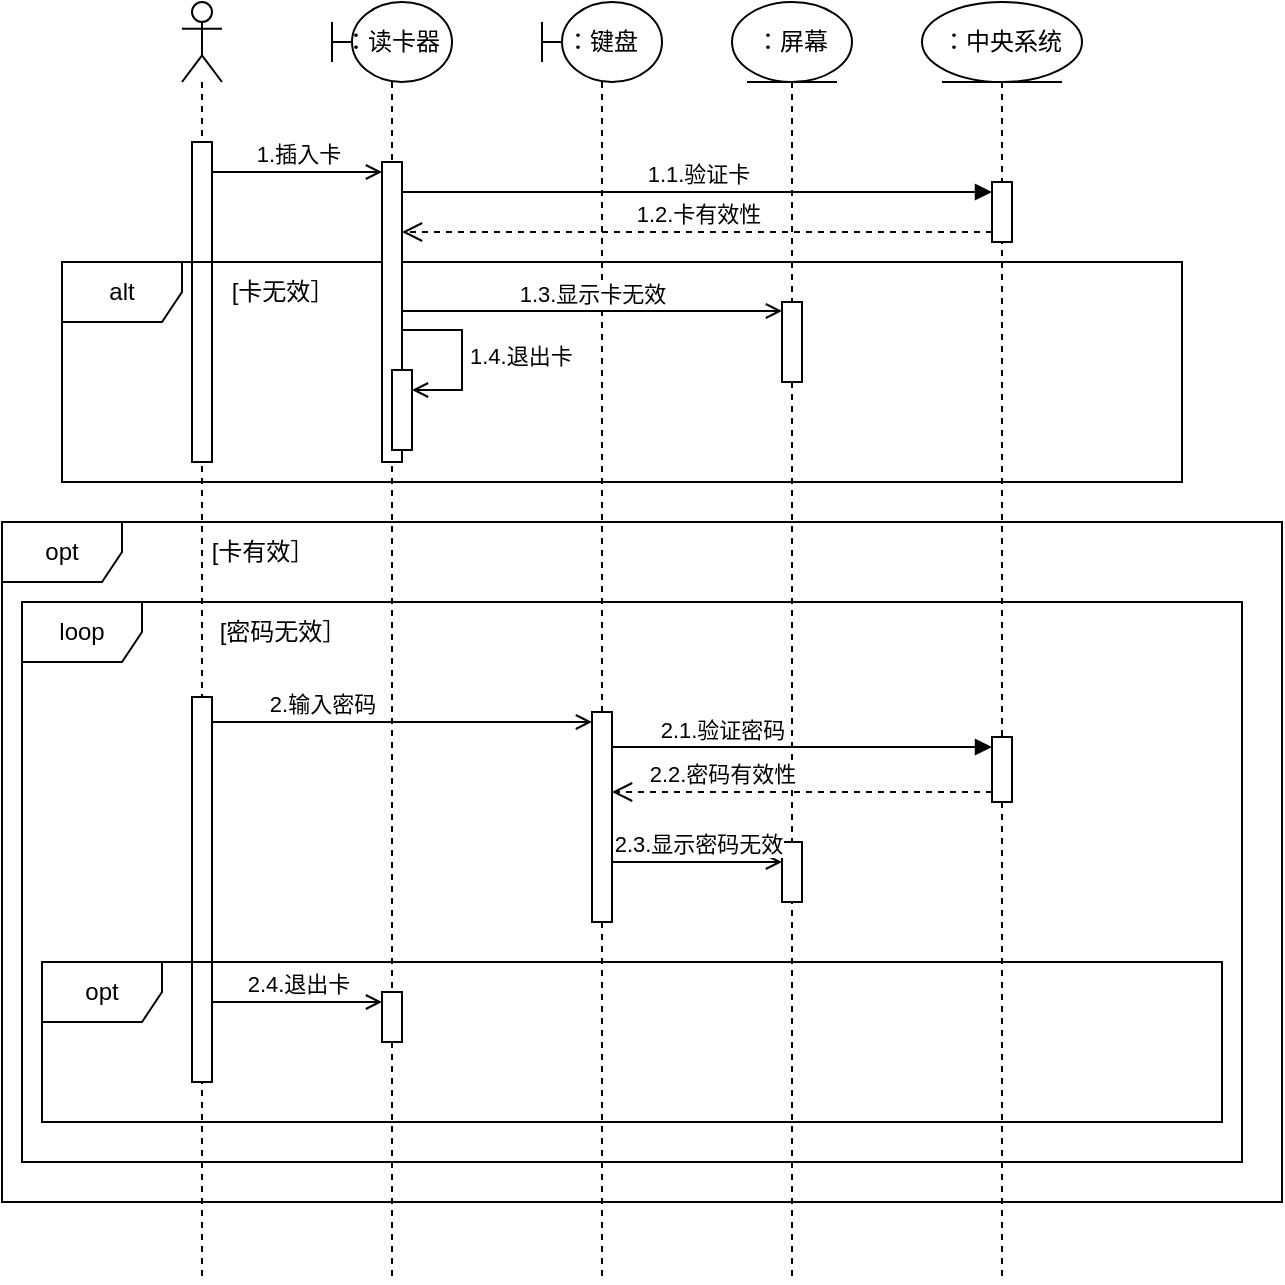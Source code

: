 <mxfile version="24.2.5" type="device">
  <diagram name="Page-1" id="2YBvvXClWsGukQMizWep">
    <mxGraphModel dx="1042" dy="569" grid="1" gridSize="10" guides="1" tooltips="1" connect="1" arrows="1" fold="1" page="1" pageScale="1" pageWidth="850" pageHeight="1100" math="0" shadow="0">
      <root>
        <mxCell id="0" />
        <mxCell id="1" parent="0" />
        <mxCell id="K95m7xeCuY_xFyISe_Le-14" value="" style="shape=umlLifeline;perimeter=lifelinePerimeter;whiteSpace=wrap;html=1;container=1;dropTarget=0;collapsible=0;recursiveResize=0;outlineConnect=0;portConstraint=eastwest;newEdgeStyle={&quot;curved&quot;:0,&quot;rounded&quot;:0};participant=umlActor;align=center;" parent="1" vertex="1">
          <mxGeometry x="90" y="80" width="20" height="640" as="geometry" />
        </mxCell>
        <mxCell id="K95m7xeCuY_xFyISe_Le-19" value="" style="html=1;points=[[0,0,0,0,5],[0,1,0,0,-5],[1,0,0,0,5],[1,1,0,0,-5]];perimeter=orthogonalPerimeter;outlineConnect=0;targetShapes=umlLifeline;portConstraint=eastwest;newEdgeStyle={&quot;curved&quot;:0,&quot;rounded&quot;:0};" parent="K95m7xeCuY_xFyISe_Le-14" vertex="1">
          <mxGeometry x="5" y="70" width="10" height="160" as="geometry" />
        </mxCell>
        <mxCell id="K95m7xeCuY_xFyISe_Le-63" value="" style="html=1;points=[[0,0,0,0,5],[0,1,0,0,-5],[1,0,0,0,5],[1,1,0,0,-5]];perimeter=orthogonalPerimeter;outlineConnect=0;targetShapes=umlLifeline;portConstraint=eastwest;newEdgeStyle={&quot;curved&quot;:0,&quot;rounded&quot;:0};" parent="K95m7xeCuY_xFyISe_Le-14" vertex="1">
          <mxGeometry x="5" y="347.5" width="10" height="192.5" as="geometry" />
        </mxCell>
        <mxCell id="K95m7xeCuY_xFyISe_Le-16" value="：键盘" style="shape=umlLifeline;perimeter=lifelinePerimeter;whiteSpace=wrap;html=1;container=1;dropTarget=0;collapsible=0;recursiveResize=0;outlineConnect=0;portConstraint=eastwest;newEdgeStyle={&quot;curved&quot;:0,&quot;rounded&quot;:0};participant=umlBoundary;" parent="1" vertex="1">
          <mxGeometry x="270" y="80" width="60" height="640" as="geometry" />
        </mxCell>
        <mxCell id="K95m7xeCuY_xFyISe_Le-17" value="：屏幕" style="shape=umlLifeline;perimeter=lifelinePerimeter;whiteSpace=wrap;html=1;container=1;dropTarget=0;collapsible=0;recursiveResize=0;outlineConnect=0;portConstraint=eastwest;newEdgeStyle={&quot;curved&quot;:0,&quot;rounded&quot;:0};participant=umlEntity;" parent="1" vertex="1">
          <mxGeometry x="365" y="80" width="60" height="640" as="geometry" />
        </mxCell>
        <mxCell id="K95m7xeCuY_xFyISe_Le-55" value="" style="html=1;points=[[0,0,0,0,5],[0,1,0,0,-5],[1,0,0,0,5],[1,1,0,0,-5]];perimeter=orthogonalPerimeter;outlineConnect=0;targetShapes=umlLifeline;portConstraint=eastwest;newEdgeStyle={&quot;curved&quot;:0,&quot;rounded&quot;:0};" parent="K95m7xeCuY_xFyISe_Le-17" vertex="1">
          <mxGeometry x="25" y="150" width="10" height="40" as="geometry" />
        </mxCell>
        <mxCell id="K95m7xeCuY_xFyISe_Le-70" value="" style="html=1;points=[[0,0,0,0,5],[0,1,0,0,-5],[1,0,0,0,5],[1,1,0,0,-5]];perimeter=orthogonalPerimeter;outlineConnect=0;targetShapes=umlLifeline;portConstraint=eastwest;newEdgeStyle={&quot;curved&quot;:0,&quot;rounded&quot;:0};" parent="K95m7xeCuY_xFyISe_Le-17" vertex="1">
          <mxGeometry x="25" y="420" width="10" height="30" as="geometry" />
        </mxCell>
        <mxCell id="K95m7xeCuY_xFyISe_Le-18" value="：中央系统" style="shape=umlLifeline;perimeter=lifelinePerimeter;whiteSpace=wrap;html=1;container=1;dropTarget=0;collapsible=0;recursiveResize=0;outlineConnect=0;portConstraint=eastwest;newEdgeStyle={&quot;curved&quot;:0,&quot;rounded&quot;:0};participant=umlEntity;" parent="1" vertex="1">
          <mxGeometry x="460" y="80" width="80" height="640" as="geometry" />
        </mxCell>
        <mxCell id="K95m7xeCuY_xFyISe_Le-26" value="" style="html=1;points=[[0,0,0,0,5],[0,1,0,0,-5],[1,0,0,0,5],[1,1,0,0,-5]];perimeter=orthogonalPerimeter;outlineConnect=0;targetShapes=umlLifeline;portConstraint=eastwest;newEdgeStyle={&quot;curved&quot;:0,&quot;rounded&quot;:0};" parent="K95m7xeCuY_xFyISe_Le-18" vertex="1">
          <mxGeometry x="35" y="90" width="10" height="30" as="geometry" />
        </mxCell>
        <mxCell id="K95m7xeCuY_xFyISe_Le-27" value="1.1.验证卡" style="html=1;verticalAlign=bottom;endArrow=block;curved=0;rounded=0;entryX=0;entryY=0;entryDx=0;entryDy=5;" parent="1" source="K95m7xeCuY_xFyISe_Le-78" target="K95m7xeCuY_xFyISe_Le-26" edge="1">
          <mxGeometry relative="1" as="geometry">
            <mxPoint x="230" y="165" as="sourcePoint" />
          </mxGeometry>
        </mxCell>
        <mxCell id="K95m7xeCuY_xFyISe_Le-28" value="1.2.卡有效性" style="html=1;verticalAlign=bottom;endArrow=open;dashed=1;endSize=8;curved=0;rounded=0;exitX=0;exitY=1;exitDx=0;exitDy=-5;" parent="1" source="K95m7xeCuY_xFyISe_Le-26" target="K95m7xeCuY_xFyISe_Le-78" edge="1">
          <mxGeometry relative="1" as="geometry">
            <mxPoint x="220" y="185" as="targetPoint" />
          </mxGeometry>
        </mxCell>
        <mxCell id="K95m7xeCuY_xFyISe_Le-29" value="alt" style="shape=umlFrame;whiteSpace=wrap;html=1;pointerEvents=0;" parent="1" vertex="1">
          <mxGeometry x="30" y="210" width="560" height="110" as="geometry" />
        </mxCell>
        <mxCell id="K95m7xeCuY_xFyISe_Le-38" value="[卡无效］" style="text;html=1;align=center;verticalAlign=middle;resizable=0;points=[];autosize=1;strokeColor=none;fillColor=none;" parent="1" vertex="1">
          <mxGeometry x="105" y="210" width="70" height="30" as="geometry" />
        </mxCell>
        <mxCell id="K95m7xeCuY_xFyISe_Le-57" value="opt" style="shape=umlFrame;whiteSpace=wrap;html=1;pointerEvents=0;" parent="1" vertex="1">
          <mxGeometry y="340" width="640" height="340" as="geometry" />
        </mxCell>
        <mxCell id="K95m7xeCuY_xFyISe_Le-58" value="[卡有效］" style="text;html=1;align=center;verticalAlign=middle;resizable=0;points=[];autosize=1;strokeColor=none;fillColor=none;" parent="1" vertex="1">
          <mxGeometry x="95" y="340" width="70" height="30" as="geometry" />
        </mxCell>
        <mxCell id="K95m7xeCuY_xFyISe_Le-59" value="loop" style="shape=umlFrame;whiteSpace=wrap;html=1;pointerEvents=0;" parent="1" vertex="1">
          <mxGeometry x="10" y="380" width="610" height="280" as="geometry" />
        </mxCell>
        <mxCell id="K95m7xeCuY_xFyISe_Le-60" value="[密码无效］" style="text;html=1;align=center;verticalAlign=middle;resizable=0;points=[];autosize=1;strokeColor=none;fillColor=none;" parent="1" vertex="1">
          <mxGeometry x="95" y="380" width="90" height="30" as="geometry" />
        </mxCell>
        <mxCell id="K95m7xeCuY_xFyISe_Le-64" value="" style="html=1;points=[[0,0,0,0,5],[0,1,0,0,-5],[1,0,0,0,5],[1,1,0,0,-5]];perimeter=orthogonalPerimeter;outlineConnect=0;targetShapes=umlLifeline;portConstraint=eastwest;newEdgeStyle={&quot;curved&quot;:0,&quot;rounded&quot;:0};" parent="1" vertex="1">
          <mxGeometry x="295" y="435" width="10" height="105" as="geometry" />
        </mxCell>
        <mxCell id="K95m7xeCuY_xFyISe_Le-66" value="" style="html=1;points=[[0,0,0,0,5],[0,1,0,0,-5],[1,0,0,0,5],[1,1,0,0,-5]];perimeter=orthogonalPerimeter;outlineConnect=0;targetShapes=umlLifeline;portConstraint=eastwest;newEdgeStyle={&quot;curved&quot;:0,&quot;rounded&quot;:0};" parent="1" vertex="1">
          <mxGeometry x="495" y="447.5" width="10" height="32.5" as="geometry" />
        </mxCell>
        <mxCell id="K95m7xeCuY_xFyISe_Le-67" value="2.1.验证密码" style="html=1;verticalAlign=bottom;endArrow=block;curved=0;rounded=0;entryX=0;entryY=0;entryDx=0;entryDy=5;" parent="1" source="K95m7xeCuY_xFyISe_Le-64" target="K95m7xeCuY_xFyISe_Le-66" edge="1">
          <mxGeometry x="-0.421" relative="1" as="geometry">
            <mxPoint x="425" y="455" as="sourcePoint" />
            <mxPoint as="offset" />
          </mxGeometry>
        </mxCell>
        <mxCell id="K95m7xeCuY_xFyISe_Le-68" value="2.2.密码有效性" style="html=1;verticalAlign=bottom;endArrow=open;dashed=1;endSize=8;curved=0;rounded=0;exitX=0;exitY=1;exitDx=0;exitDy=-5;" parent="1" source="K95m7xeCuY_xFyISe_Le-66" target="K95m7xeCuY_xFyISe_Le-64" edge="1">
          <mxGeometry x="0.421" relative="1" as="geometry">
            <mxPoint x="425" y="525" as="targetPoint" />
            <mxPoint as="offset" />
          </mxGeometry>
        </mxCell>
        <mxCell id="K95m7xeCuY_xFyISe_Le-76" value="：读卡器" style="shape=umlLifeline;perimeter=lifelinePerimeter;whiteSpace=wrap;html=1;container=1;dropTarget=0;collapsible=0;recursiveResize=0;outlineConnect=0;portConstraint=eastwest;newEdgeStyle={&quot;curved&quot;:0,&quot;rounded&quot;:0};participant=umlBoundary;" parent="1" vertex="1">
          <mxGeometry x="165" y="80" width="60" height="640" as="geometry" />
        </mxCell>
        <mxCell id="K95m7xeCuY_xFyISe_Le-78" value="" style="html=1;points=[[0,0,0,0,5],[0,1,0,0,-5],[1,0,0,0,5],[1,1,0,0,-5]];perimeter=orthogonalPerimeter;outlineConnect=0;targetShapes=umlLifeline;portConstraint=eastwest;newEdgeStyle={&quot;curved&quot;:0,&quot;rounded&quot;:0};" parent="K95m7xeCuY_xFyISe_Le-76" vertex="1">
          <mxGeometry x="25" y="80" width="10" height="150" as="geometry" />
        </mxCell>
        <mxCell id="K95m7xeCuY_xFyISe_Le-80" value="" style="html=1;points=[[0,0,0,0,5],[0,1,0,0,-5],[1,0,0,0,5],[1,1,0,0,-5]];perimeter=orthogonalPerimeter;outlineConnect=0;targetShapes=umlLifeline;portConstraint=eastwest;newEdgeStyle={&quot;curved&quot;:0,&quot;rounded&quot;:0};" parent="K95m7xeCuY_xFyISe_Le-76" vertex="1">
          <mxGeometry x="30" y="184" width="10" height="40" as="geometry" />
        </mxCell>
        <mxCell id="K95m7xeCuY_xFyISe_Le-81" value="1.4.退出卡" style="html=1;align=left;spacingLeft=2;endArrow=open;rounded=0;edgeStyle=orthogonalEdgeStyle;curved=0;rounded=0;endFill=0;" parent="K95m7xeCuY_xFyISe_Le-76" target="K95m7xeCuY_xFyISe_Le-80" edge="1">
          <mxGeometry relative="1" as="geometry">
            <mxPoint x="35" y="164" as="sourcePoint" />
            <Array as="points">
              <mxPoint x="65" y="194" />
            </Array>
          </mxGeometry>
        </mxCell>
        <mxCell id="K95m7xeCuY_xFyISe_Le-79" value="1.插入卡" style="html=1;verticalAlign=bottom;endArrow=open;curved=0;rounded=0;endFill=0;" parent="1" source="K95m7xeCuY_xFyISe_Le-19" edge="1">
          <mxGeometry width="80" relative="1" as="geometry">
            <mxPoint x="110" y="150" as="sourcePoint" />
            <mxPoint x="190" y="165" as="targetPoint" />
          </mxGeometry>
        </mxCell>
        <mxCell id="K95m7xeCuY_xFyISe_Le-83" value="2.输入密码" style="html=1;verticalAlign=bottom;endArrow=open;curved=0;rounded=0;entryX=0;entryY=0;entryDx=0;entryDy=5;entryPerimeter=0;endFill=0;" parent="1" source="K95m7xeCuY_xFyISe_Le-63" target="K95m7xeCuY_xFyISe_Le-64" edge="1">
          <mxGeometry x="-0.421" width="80" relative="1" as="geometry">
            <mxPoint x="150" y="440" as="sourcePoint" />
            <mxPoint x="230" y="440" as="targetPoint" />
            <mxPoint as="offset" />
          </mxGeometry>
        </mxCell>
        <mxCell id="K95m7xeCuY_xFyISe_Le-84" value="opt" style="shape=umlFrame;whiteSpace=wrap;html=1;pointerEvents=0;" parent="1" vertex="1">
          <mxGeometry x="20" y="560" width="590" height="80" as="geometry" />
        </mxCell>
        <mxCell id="K95m7xeCuY_xFyISe_Le-86" value="2.4.退出卡" style="html=1;verticalAlign=bottom;endArrow=open;curved=0;rounded=0;entryX=0;entryY=0;entryDx=0;entryDy=5;entryPerimeter=0;endFill=0;" parent="1" source="K95m7xeCuY_xFyISe_Le-63" target="K95m7xeCuY_xFyISe_Le-87" edge="1">
          <mxGeometry x="0.012" width="80" relative="1" as="geometry">
            <mxPoint x="110" y="580" as="sourcePoint" />
            <mxPoint x="190" y="580" as="targetPoint" />
            <mxPoint as="offset" />
          </mxGeometry>
        </mxCell>
        <mxCell id="K95m7xeCuY_xFyISe_Le-87" value="" style="html=1;points=[[0,0,0,0,5],[0,1,0,0,-5],[1,0,0,0,5],[1,1,0,0,-5]];perimeter=orthogonalPerimeter;outlineConnect=0;targetShapes=umlLifeline;portConstraint=eastwest;newEdgeStyle={&quot;curved&quot;:0,&quot;rounded&quot;:0};" parent="1" vertex="1">
          <mxGeometry x="190" y="575" width="10" height="25" as="geometry" />
        </mxCell>
        <mxCell id="ZFAiuzcuTYm3YoLVVBwT-2" value="1.3.显示卡无效" style="html=1;verticalAlign=bottom;endArrow=open;curved=0;rounded=0;endFill=0;" parent="1" edge="1">
          <mxGeometry width="80" relative="1" as="geometry">
            <mxPoint x="200" y="234.5" as="sourcePoint" />
            <mxPoint x="390" y="234.5" as="targetPoint" />
          </mxGeometry>
        </mxCell>
        <mxCell id="ZFAiuzcuTYm3YoLVVBwT-5" value="2.3.显示密码无效" style="html=1;verticalAlign=bottom;endArrow=open;curved=0;rounded=0;endFill=0;" parent="1" source="K95m7xeCuY_xFyISe_Le-64" target="K95m7xeCuY_xFyISe_Le-70" edge="1">
          <mxGeometry width="80" relative="1" as="geometry">
            <mxPoint x="330" y="510" as="sourcePoint" />
            <mxPoint x="400" y="510" as="targetPoint" />
            <Array as="points">
              <mxPoint x="350" y="510" />
            </Array>
          </mxGeometry>
        </mxCell>
      </root>
    </mxGraphModel>
  </diagram>
</mxfile>
